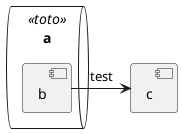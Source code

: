 {
  "sha1": "g8vsh6t1olzcj2qpbvdgovvfdrdygx1",
  "insertion": {
    "when": "2024-06-01T09:03:07.402Z",
    "url": "http://forum.plantuml.net/9333/why-queue-a-as-a-notation-fails",
    "user": "plantuml@gmail.com"
  }
}
@startuml
queue "a" as a <<toto>> {
      component "b" as b {
     }
}
component "c" as c {
}
b->c: test
@enduml
